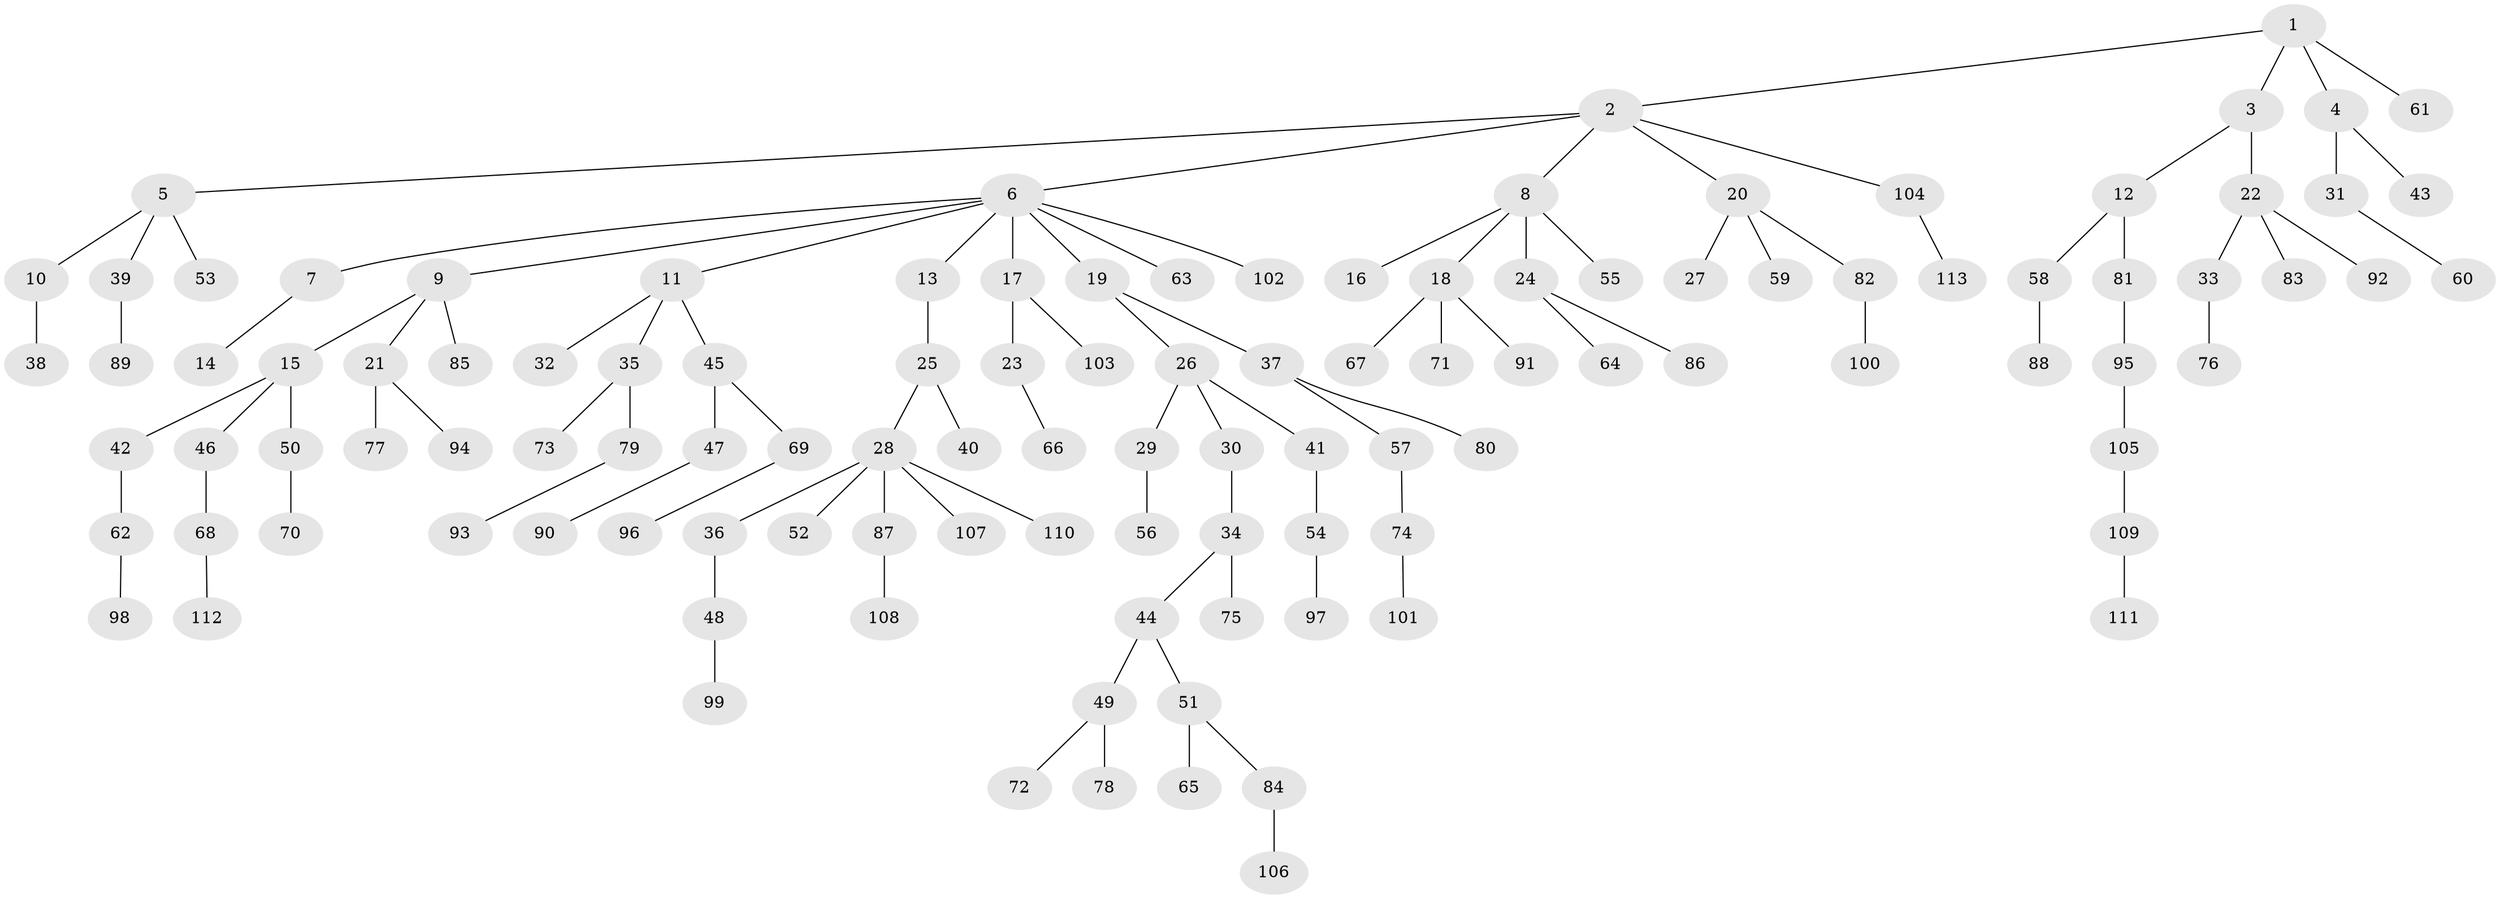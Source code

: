 // Generated by graph-tools (version 1.1) at 2025/02/03/09/25 03:02:18]
// undirected, 113 vertices, 112 edges
graph export_dot {
graph [start="1"]
  node [color=gray90,style=filled];
  1;
  2;
  3;
  4;
  5;
  6;
  7;
  8;
  9;
  10;
  11;
  12;
  13;
  14;
  15;
  16;
  17;
  18;
  19;
  20;
  21;
  22;
  23;
  24;
  25;
  26;
  27;
  28;
  29;
  30;
  31;
  32;
  33;
  34;
  35;
  36;
  37;
  38;
  39;
  40;
  41;
  42;
  43;
  44;
  45;
  46;
  47;
  48;
  49;
  50;
  51;
  52;
  53;
  54;
  55;
  56;
  57;
  58;
  59;
  60;
  61;
  62;
  63;
  64;
  65;
  66;
  67;
  68;
  69;
  70;
  71;
  72;
  73;
  74;
  75;
  76;
  77;
  78;
  79;
  80;
  81;
  82;
  83;
  84;
  85;
  86;
  87;
  88;
  89;
  90;
  91;
  92;
  93;
  94;
  95;
  96;
  97;
  98;
  99;
  100;
  101;
  102;
  103;
  104;
  105;
  106;
  107;
  108;
  109;
  110;
  111;
  112;
  113;
  1 -- 2;
  1 -- 3;
  1 -- 4;
  1 -- 61;
  2 -- 5;
  2 -- 6;
  2 -- 8;
  2 -- 20;
  2 -- 104;
  3 -- 12;
  3 -- 22;
  4 -- 31;
  4 -- 43;
  5 -- 10;
  5 -- 39;
  5 -- 53;
  6 -- 7;
  6 -- 9;
  6 -- 11;
  6 -- 13;
  6 -- 17;
  6 -- 19;
  6 -- 63;
  6 -- 102;
  7 -- 14;
  8 -- 16;
  8 -- 18;
  8 -- 24;
  8 -- 55;
  9 -- 15;
  9 -- 21;
  9 -- 85;
  10 -- 38;
  11 -- 32;
  11 -- 35;
  11 -- 45;
  12 -- 58;
  12 -- 81;
  13 -- 25;
  15 -- 42;
  15 -- 46;
  15 -- 50;
  17 -- 23;
  17 -- 103;
  18 -- 67;
  18 -- 71;
  18 -- 91;
  19 -- 26;
  19 -- 37;
  20 -- 27;
  20 -- 59;
  20 -- 82;
  21 -- 77;
  21 -- 94;
  22 -- 33;
  22 -- 83;
  22 -- 92;
  23 -- 66;
  24 -- 64;
  24 -- 86;
  25 -- 28;
  25 -- 40;
  26 -- 29;
  26 -- 30;
  26 -- 41;
  28 -- 36;
  28 -- 52;
  28 -- 87;
  28 -- 107;
  28 -- 110;
  29 -- 56;
  30 -- 34;
  31 -- 60;
  33 -- 76;
  34 -- 44;
  34 -- 75;
  35 -- 73;
  35 -- 79;
  36 -- 48;
  37 -- 57;
  37 -- 80;
  39 -- 89;
  41 -- 54;
  42 -- 62;
  44 -- 49;
  44 -- 51;
  45 -- 47;
  45 -- 69;
  46 -- 68;
  47 -- 90;
  48 -- 99;
  49 -- 72;
  49 -- 78;
  50 -- 70;
  51 -- 65;
  51 -- 84;
  54 -- 97;
  57 -- 74;
  58 -- 88;
  62 -- 98;
  68 -- 112;
  69 -- 96;
  74 -- 101;
  79 -- 93;
  81 -- 95;
  82 -- 100;
  84 -- 106;
  87 -- 108;
  95 -- 105;
  104 -- 113;
  105 -- 109;
  109 -- 111;
}
